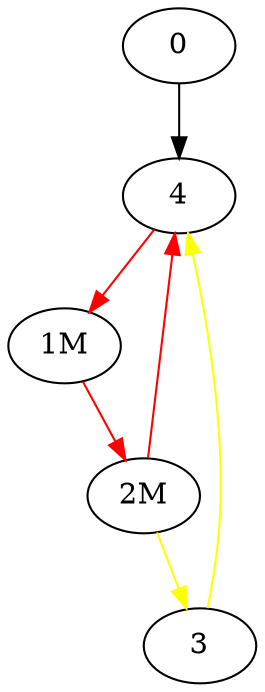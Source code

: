 Digraph G {
0->4;
edge [color=red];
"1M"->"2M";
edge [color=black];
edge [color=red];
"2M"->4;
edge [color=black];
edge [color=yellow];
"2M"->3;
edge [color=black];
edge [color=yellow];
3->4;
edge [color=black];
3;
edge [color=red];
4->"1M";
edge [color=black];
}
